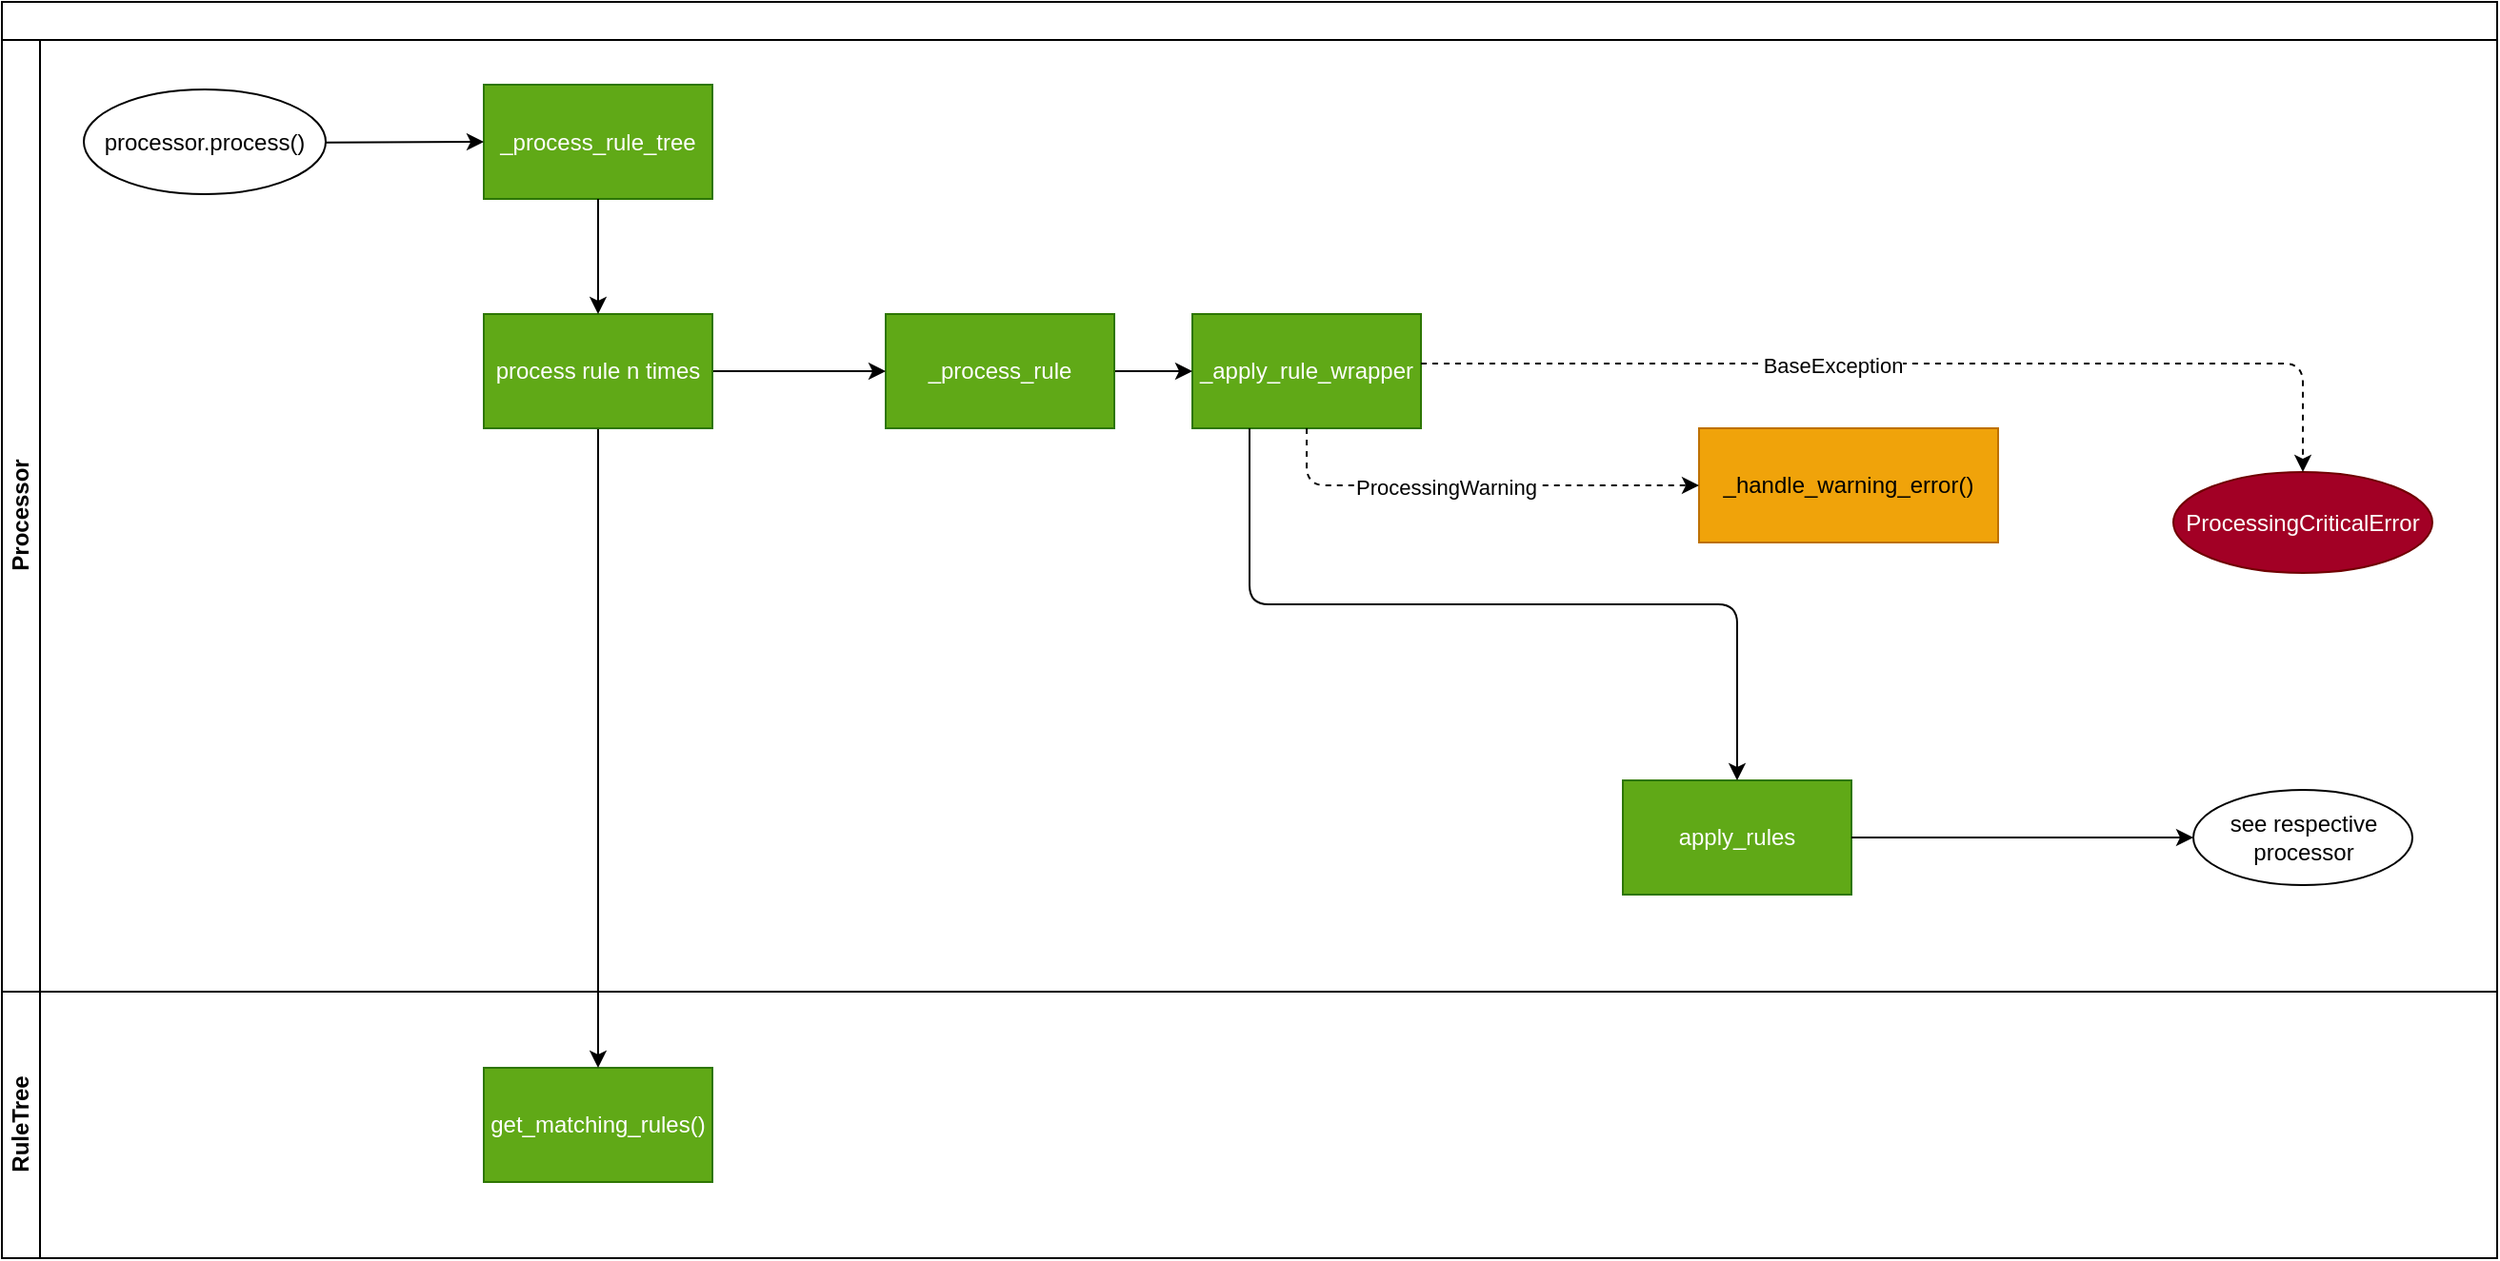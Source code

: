 <mxfile version="18.0.4" type="device" pages="10"><diagram id="nKSH4Um_qC49pamHv1yc" name="process"><mxGraphModel dx="1658" dy="1032" grid="1" gridSize="10" guides="1" tooltips="1" connect="1" arrows="1" fold="1" page="1" pageScale="1" pageWidth="850" pageHeight="1100" math="0" shadow="0"><root><mxCell id="0"/><mxCell id="1" parent="0"/><mxCell id="2" value="" style="swimlane;childLayout=stackLayout;resizeParent=1;resizeParentMax=0;horizontal=1;startSize=20;horizontalStack=0;html=1;" parent="1" vertex="1"><mxGeometry x="40" y="80" width="1310" height="660" as="geometry"/></mxCell><mxCell id="3" value="Processor&lt;br&gt;" style="swimlane;startSize=20;horizontal=0;html=1;" parent="2" vertex="1"><mxGeometry y="20" width="1310" height="500" as="geometry"/></mxCell><mxCell id="6" value="_process_rule_tree" style="rounded=0;whiteSpace=wrap;html=1;fillColor=#60a917;fontColor=#ffffff;strokeColor=#2D7600;" parent="3" vertex="1"><mxGeometry x="253" y="23.5" width="120" height="60" as="geometry"/></mxCell><mxCell id="7" value="_apply_rule_wrapper" style="whiteSpace=wrap;html=1;rounded=0;fillColor=#60a917;fontColor=#ffffff;strokeColor=#2D7600;" parent="3" vertex="1"><mxGeometry x="625" y="144" width="120" height="60" as="geometry"/></mxCell><mxCell id="13" value="" style="edgeStyle=none;html=1;" parent="3" source="11" target="7" edge="1"><mxGeometry relative="1" as="geometry"/></mxCell><mxCell id="11" value="_process_rule" style="whiteSpace=wrap;html=1;rounded=0;fillColor=#60a917;fontColor=#ffffff;strokeColor=#2D7600;" parent="3" vertex="1"><mxGeometry x="464" y="144" width="120" height="60" as="geometry"/></mxCell><mxCell id="9" value="apply_rules" style="whiteSpace=wrap;html=1;rounded=0;fillColor=#60a917;fontColor=#ffffff;strokeColor=#2D7600;" parent="3" vertex="1"><mxGeometry x="851" y="389" width="120" height="60" as="geometry"/></mxCell><mxCell id="10" value="" style="edgeStyle=orthogonalEdgeStyle;html=1;exitX=0.25;exitY=1;exitDx=0;exitDy=0;" parent="3" source="7" target="9" edge="1"><mxGeometry relative="1" as="geometry"/></mxCell><mxCell id="16" value="see respective processor" style="ellipse;whiteSpace=wrap;html=1;rounded=0;" parent="3" vertex="1"><mxGeometry x="1150.5" y="394" width="115" height="50" as="geometry"/></mxCell><mxCell id="17" value="" style="edgeStyle=none;html=1;" parent="3" source="9" target="16" edge="1"><mxGeometry relative="1" as="geometry"/></mxCell><mxCell id="WBYAZaXj8DxL3BdxsGA8-22" value="_handle_warning_error()" style="rounded=0;whiteSpace=wrap;html=1;fillColor=#f0a30a;fontColor=#000000;strokeColor=#BD7000;" parent="3" vertex="1"><mxGeometry x="891" y="204" width="157" height="60" as="geometry"/></mxCell><mxCell id="WBYAZaXj8DxL3BdxsGA8-21" value="" style="edgeStyle=orthogonalEdgeStyle;html=1;entryX=0;entryY=0.5;entryDx=0;entryDy=0;dashed=1;exitX=0.5;exitY=1;exitDx=0;exitDy=0;" parent="3" source="7" target="WBYAZaXj8DxL3BdxsGA8-22" edge="1"><mxGeometry relative="1" as="geometry"><mxPoint x="691.0" y="282" as="sourcePoint"/><mxPoint x="861" y="332" as="targetPoint"/><Array as="points"><mxPoint x="685" y="234"/></Array></mxGeometry></mxCell><mxCell id="WBYAZaXj8DxL3BdxsGA8-23" value="ProcessingWarning" style="edgeLabel;html=1;align=center;verticalAlign=middle;resizable=0;points=[];" parent="WBYAZaXj8DxL3BdxsGA8-21" vertex="1" connectable="0"><mxGeometry x="-0.128" y="-1" relative="1" as="geometry"><mxPoint as="offset"/></mxGeometry></mxCell><mxCell id="5" value="RuleTree" style="swimlane;startSize=20;horizontal=0;html=1;" parent="2" vertex="1"><mxGeometry y="520" width="1310" height="140" as="geometry"/></mxCell><mxCell id="WBYAZaXj8DxL3BdxsGA8-17" value="ProcessingCriticalError" style="ellipse;whiteSpace=wrap;html=1;fillColor=#a20025;fontColor=#ffffff;strokeColor=#6F0000;" parent="5" vertex="1"><mxGeometry x="1140" y="-273" width="136" height="53" as="geometry"/></mxCell><mxCell id="WBYAZaXj8DxL3BdxsGA8-26" value="get_matching_rules()" style="rounded=0;whiteSpace=wrap;html=1;fillColor=#60a917;fontColor=#ffffff;strokeColor=#2D7600;" parent="5" vertex="1"><mxGeometry x="253" y="39.996" width="120" height="60" as="geometry"/></mxCell><mxCell id="WBYAZaXj8DxL3BdxsGA8-19" value="" style="edgeStyle=orthogonalEdgeStyle;html=1;dashed=1;entryX=0.5;entryY=0;entryDx=0;entryDy=0;" parent="2" source="7" target="WBYAZaXj8DxL3BdxsGA8-17" edge="1"><mxGeometry relative="1" as="geometry"><mxPoint x="1211" y="220" as="targetPoint"/><Array as="points"><mxPoint x="1208" y="190"/></Array></mxGeometry></mxCell><mxCell id="WBYAZaXj8DxL3BdxsGA8-20" value="BaseException" style="edgeLabel;html=1;align=center;verticalAlign=middle;resizable=0;points=[];" parent="WBYAZaXj8DxL3BdxsGA8-19" vertex="1" connectable="0"><mxGeometry x="-0.169" y="-1" relative="1" as="geometry"><mxPoint as="offset"/></mxGeometry></mxCell><mxCell id="15" value="" style="edgeStyle=none;html=1;" parent="1" source="14" target="6" edge="1"><mxGeometry relative="1" as="geometry"/></mxCell><mxCell id="14" value="processor.process()" style="ellipse;whiteSpace=wrap;html=1;" parent="1" vertex="1"><mxGeometry x="83" y="126" width="127" height="55" as="geometry"/></mxCell><mxCell id="WBYAZaXj8DxL3BdxsGA8-25" style="edgeStyle=orthogonalEdgeStyle;html=1;" parent="1" source="WBYAZaXj8DxL3BdxsGA8-24" target="WBYAZaXj8DxL3BdxsGA8-26" edge="1"><mxGeometry relative="1" as="geometry"><mxPoint x="353" y="781.636" as="targetPoint"/></mxGeometry></mxCell><mxCell id="WBYAZaXj8DxL3BdxsGA8-28" style="edgeStyle=orthogonalEdgeStyle;html=1;entryX=0;entryY=0.5;entryDx=0;entryDy=0;" parent="1" source="WBYAZaXj8DxL3BdxsGA8-24" target="11" edge="1"><mxGeometry relative="1" as="geometry"/></mxCell><mxCell id="WBYAZaXj8DxL3BdxsGA8-24" value="process rule n times" style="rounded=0;whiteSpace=wrap;html=1;fillColor=#60a917;fontColor=#ffffff;strokeColor=#2D7600;" parent="1" vertex="1"><mxGeometry x="293" y="244" width="120" height="60" as="geometry"/></mxCell><mxCell id="12" value="" style="edgeStyle=none;html=1;" parent="1" source="6" target="WBYAZaXj8DxL3BdxsGA8-24" edge="1"><mxGeometry relative="1" as="geometry"><mxPoint x="353" y="260" as="targetPoint"/></mxGeometry></mxCell></root></mxGraphModel></diagram><diagram id="ffa2f2aCQhQaJi0fVg0l" name="amides"><mxGraphModel dx="1990" dy="1238" grid="1" gridSize="10" guides="1" tooltips="1" connect="1" arrows="1" fold="1" page="1" pageScale="1" pageWidth="850" pageHeight="1100" math="0" shadow="0"><root><mxCell id="0"/><mxCell id="1" parent="0"/><mxCell id="9Z4U4aDiHYYhcZ5fdz-h-6" value="" style="edgeStyle=none;html=1;" parent="1" source="9Z4U4aDiHYYhcZ5fdz-h-4" target="9Z4U4aDiHYYhcZ5fdz-h-5" edge="1"><mxGeometry relative="1" as="geometry"/></mxCell><mxCell id="9Z4U4aDiHYYhcZ5fdz-h-4" value="get_dotted_field_value" style="rounded=0;whiteSpace=wrap;html=1;" parent="1" vertex="1"><mxGeometry x="184" y="100" width="120" height="60" as="geometry"/></mxCell><mxCell id="9Z4U4aDiHYYhcZ5fdz-h-8" value="" style="edgeStyle=none;html=1;" parent="1" source="9Z4U4aDiHYYhcZ5fdz-h-5" target="9Z4U4aDiHYYhcZ5fdz-h-7" edge="1"><mxGeometry relative="1" as="geometry"/></mxCell><mxCell id="9Z4U4aDiHYYhcZ5fdz-h-5" value="normalize (_preprocess, _tokenize, _filter_tokens)" style="whiteSpace=wrap;html=1;rounded=0;" parent="1" vertex="1"><mxGeometry x="184" y="240" width="120" height="60" as="geometry"/></mxCell><mxCell id="9Z4U4aDiHYYhcZ5fdz-h-10" value="" style="edgeStyle=none;html=1;exitX=0.5;exitY=1;exitDx=0;exitDy=0;" parent="1" source="9Z4U4aDiHYYhcZ5fdz-h-7" target="9Z4U4aDiHYYhcZ5fdz-h-9" edge="1"><mxGeometry relative="1" as="geometry"/></mxCell><mxCell id="9Z4U4aDiHYYhcZ5fdz-h-7" value="evaluate_cached_cmdline()&lt;br&gt;" style="whiteSpace=wrap;html=1;rounded=0;" parent="1" vertex="1"><mxGeometry x="164" y="380" width="160" height="70" as="geometry"/></mxCell><mxCell id="FTXwl6mk0fKRvuRjYh7i-1" value="" style="edgeStyle=none;html=1;" parent="1" source="9Z4U4aDiHYYhcZ5fdz-h-9" target="9Z4U4aDiHYYhcZ5fdz-h-11" edge="1"><mxGeometry relative="1" as="geometry"/></mxCell><mxCell id="9Z4U4aDiHYYhcZ5fdz-h-9" value="_perform_misuse_detection" style="whiteSpace=wrap;html=1;rounded=0;" parent="1" vertex="1"><mxGeometry x="164" y="510" width="160" height="60" as="geometry"/></mxCell><mxCell id="9Z4U4aDiHYYhcZ5fdz-h-16" value="" style="edgeStyle=none;html=1;" parent="1" source="9Z4U4aDiHYYhcZ5fdz-h-11" target="9Z4U4aDiHYYhcZ5fdz-h-15" edge="1"><mxGeometry relative="1" as="geometry"/></mxCell><mxCell id="9Z4U4aDiHYYhcZ5fdz-h-11" value="_write_target_field" style="whiteSpace=wrap;html=1;rounded=0;" parent="1" vertex="1"><mxGeometry x="184" y="644" width="120" height="60" as="geometry"/></mxCell><mxCell id="9Z4U4aDiHYYhcZ5fdz-h-18" value="" style="edgeStyle=none;html=1;" parent="1" source="9Z4U4aDiHYYhcZ5fdz-h-15" target="9Z4U4aDiHYYhcZ5fdz-h-17" edge="1"><mxGeometry relative="1" as="geometry"/></mxCell><mxCell id="pnTeNPJCvc6hzmIvmJag-2" value="no" style="edgeLabel;html=1;align=center;verticalAlign=middle;resizable=0;points=[];" parent="9Z4U4aDiHYYhcZ5fdz-h-18" vertex="1" connectable="0"><mxGeometry x="0.329" y="-1" relative="1" as="geometry"><mxPoint y="-24" as="offset"/></mxGeometry></mxCell><mxCell id="9Z4U4aDiHYYhcZ5fdz-h-20" value="" style="edgeStyle=none;html=1;" parent="1" source="9Z4U4aDiHYYhcZ5fdz-h-15" target="9Z4U4aDiHYYhcZ5fdz-h-19" edge="1"><mxGeometry relative="1" as="geometry"/></mxCell><mxCell id="pnTeNPJCvc6hzmIvmJag-1" value="yes" style="edgeLabel;html=1;align=center;verticalAlign=middle;resizable=0;points=[];" parent="9Z4U4aDiHYYhcZ5fdz-h-20" vertex="1" connectable="0"><mxGeometry x="0.42" relative="1" as="geometry"><mxPoint x="-23" as="offset"/></mxGeometry></mxCell><mxCell id="9Z4U4aDiHYYhcZ5fdz-h-15" value="successful?" style="rhombus;whiteSpace=wrap;html=1;rounded=0;" parent="1" vertex="1"><mxGeometry x="404" y="633" width="80" height="80" as="geometry"/></mxCell><mxCell id="9Z4U4aDiHYYhcZ5fdz-h-17" value="FieldExistingWarning" style="whiteSpace=wrap;html=1;rounded=0;" parent="1" vertex="1"><mxGeometry x="384" y="803" width="120" height="60" as="geometry"/></mxCell><mxCell id="9Z4U4aDiHYYhcZ5fdz-h-19" value="add_field_to" style="whiteSpace=wrap;html=1;rounded=0;" parent="1" vertex="1"><mxGeometry x="590" y="643" width="120" height="60" as="geometry"/></mxCell></root></mxGraphModel></diagram><diagram id="mH7fIMBSA2bRK3SR-9NN" name="Calculator"><mxGraphModel dx="1658" dy="1032" grid="1" gridSize="10" guides="1" tooltips="1" connect="1" arrows="1" fold="1" page="1" pageScale="1" pageWidth="1100" pageHeight="850" math="0" shadow="0"><root><mxCell id="0"/><mxCell id="1" parent="0"/><mxCell id="lLg_PywBdY2OFI0ZpJpx-1" value="" style="swimlane;childLayout=stackLayout;resizeParent=1;resizeParentMax=0;horizontal=1;startSize=20;horizontalStack=0;" vertex="1" parent="1"><mxGeometry x="20" y="70" width="1410" height="540" as="geometry"><mxRectangle x="540" y="100" width="60" height="20" as="alternateBounds"/></mxGeometry></mxCell><mxCell id="lLg_PywBdY2OFI0ZpJpx-2" value="Processor" style="swimlane;horizontal=0;" vertex="1" parent="lLg_PywBdY2OFI0ZpJpx-1"><mxGeometry y="20" width="1410" height="190" as="geometry"/></mxCell><mxCell id="DZY90-8CjFhpCtACTf1G-6" style="edgeStyle=orthogonalEdgeStyle;rounded=0;orthogonalLoop=1;jettySize=auto;html=1;entryX=0;entryY=0.5;entryDx=0;entryDy=0;fontFamily=Helvetica;fontSize=12;fontColor=#FFFFFF;" edge="1" parent="lLg_PywBdY2OFI0ZpJpx-2" source="lLg_PywBdY2OFI0ZpJpx-4" target="DZY90-8CjFhpCtACTf1G-3"><mxGeometry relative="1" as="geometry"/></mxCell><mxCell id="lLg_PywBdY2OFI0ZpJpx-4" value="_write_target_field()" style="whiteSpace=wrap;html=1;rounded=1;fillColor=#60a917;fontColor=#ffffff;strokeColor=#2D7600;arcSize=0;" vertex="1" parent="lLg_PywBdY2OFI0ZpJpx-2"><mxGeometry x="900" y="86.5" width="120" height="60" as="geometry"/></mxCell><mxCell id="DZY90-8CjFhpCtACTf1G-3" value="successful" style="rhombus;whiteSpace=wrap;html=1;fillColor=#60a917;fontColor=#ffffff;strokeColor=#2D7600;" vertex="1" parent="lLg_PywBdY2OFI0ZpJpx-2"><mxGeometry x="1067.64" y="80" width="82.73" height="73" as="geometry"/></mxCell><mxCell id="DZY90-8CjFhpCtACTf1G-2" value="FieldExistsWarning" style="ellipse;whiteSpace=wrap;html=1;fillColor=#f0a30a;fontColor=#000000;strokeColor=#BD7000;" vertex="1" parent="lLg_PywBdY2OFI0ZpJpx-2"><mxGeometry x="1197.64" y="90" width="136" height="53" as="geometry"/></mxCell><mxCell id="DZY90-8CjFhpCtACTf1G-1" value="&lt;span style=&quot;color: rgb(240, 240, 240); font-family: Helvetica; font-size: 11px; font-style: normal; font-variant-ligatures: normal; font-variant-caps: normal; font-weight: 400; letter-spacing: normal; orphans: 2; text-align: center; text-indent: 0px; text-transform: none; widows: 2; word-spacing: 0px; -webkit-text-stroke-width: 0px; background-color: rgb(42, 42, 42); text-decoration-thickness: initial; text-decoration-style: initial; text-decoration-color: initial; float: none; display: inline !important;&quot;&gt;no&lt;/span&gt;" style="edgeStyle=orthogonalEdgeStyle;rounded=0;orthogonalLoop=1;jettySize=auto;html=1;dashed=1;exitX=1;exitY=0.5;exitDx=0;exitDy=0;entryX=0;entryY=0.5;entryDx=0;entryDy=0;" edge="1" parent="lLg_PywBdY2OFI0ZpJpx-2" source="DZY90-8CjFhpCtACTf1G-3" target="DZY90-8CjFhpCtACTf1G-2"><mxGeometry relative="1" as="geometry"><Array as="points"><mxPoint x="1150" y="120"/><mxPoint x="1198" y="120"/></Array></mxGeometry></mxCell><mxCell id="lLg_PywBdY2OFI0ZpJpx-29" value="_handle_warning_error()" style="rounded=0;whiteSpace=wrap;html=1;fillColor=#f0a30a;fontColor=#000000;strokeColor=#BD7000;" vertex="1" parent="lLg_PywBdY2OFI0ZpJpx-2"><mxGeometry x="691.86" y="26.5" width="161" height="60" as="geometry"/></mxCell><mxCell id="lLg_PywBdY2OFI0ZpJpx-37" value="could be replaced with raise processing warnings?" style="shape=note;strokeWidth=2;fontSize=14;size=20;whiteSpace=wrap;html=1;fillColor=#76608a;strokeColor=#432D57;fontColor=#ffffff;" vertex="1" parent="lLg_PywBdY2OFI0ZpJpx-2"><mxGeometry x="470.0" y="90" width="110.0" height="80" as="geometry"/></mxCell><mxCell id="lLg_PywBdY2OFI0ZpJpx-36" style="html=1;dashed=1;startArrow=none;startFill=0;endArrow=classic;endFill=1;opacity=20;" edge="1" parent="lLg_PywBdY2OFI0ZpJpx-2" source="lLg_PywBdY2OFI0ZpJpx-37" target="lLg_PywBdY2OFI0ZpJpx-29"><mxGeometry relative="1" as="geometry"/></mxCell><mxCell id="DZY90-8CjFhpCtACTf1G-5" value="yes" style="edgeStyle=orthogonalEdgeStyle;rounded=0;orthogonalLoop=1;jettySize=auto;html=1;exitX=0.5;exitY=1;exitDx=0;exitDy=0;entryX=0;entryY=0.5;entryDx=0;entryDy=0;" edge="1" parent="lLg_PywBdY2OFI0ZpJpx-1" source="DZY90-8CjFhpCtACTf1G-3" target="DZY90-8CjFhpCtACTf1G-4"><mxGeometry x="-0.48" y="-1" relative="1" as="geometry"><Array as="points"><mxPoint x="1109" y="415"/></Array><mxPoint as="offset"/></mxGeometry></mxCell><mxCell id="lLg_PywBdY2OFI0ZpJpx-32" style="edgeStyle=orthogonalEdgeStyle;html=1;entryX=0;entryY=0.5;entryDx=0;entryDy=0;dashed=1;startArrow=none;startFill=0;endArrow=classic;endFill=1;" edge="1" parent="lLg_PywBdY2OFI0ZpJpx-1" source="lLg_PywBdY2OFI0ZpJpx-35" target="lLg_PywBdY2OFI0ZpJpx-29"><mxGeometry relative="1" as="geometry"><Array as="points"><mxPoint x="98" y="80"/><mxPoint x="692" y="80"/></Array></mxGeometry></mxCell><mxCell id="lLg_PywBdY2OFI0ZpJpx-33" value="TimeoutError" style="edgeLabel;html=1;align=center;verticalAlign=middle;resizable=0;points=[];" vertex="1" connectable="0" parent="lLg_PywBdY2OFI0ZpJpx-32"><mxGeometry x="0.197" y="-1" relative="1" as="geometry"><mxPoint as="offset"/></mxGeometry></mxCell><mxCell id="KE5B9LqcBtP9A3Cuvyat-1" style="edgeStyle=orthogonalEdgeStyle;rounded=0;orthogonalLoop=1;jettySize=auto;html=1;entryX=0;entryY=0.5;entryDx=0;entryDy=0;fontFamily=Helvetica;fontSize=12;fontColor=#FFFFFF;jumpStyle=arc;" edge="1" parent="lLg_PywBdY2OFI0ZpJpx-1" source="lLg_PywBdY2OFI0ZpJpx-29" target="DZY90-8CjFhpCtACTf1G-4"><mxGeometry relative="1" as="geometry"><Array as="points"><mxPoint x="1040" y="80"/><mxPoint x="1040" y="415"/></Array></mxGeometry></mxCell><mxCell id="lLg_PywBdY2OFI0ZpJpx-30" style="edgeStyle=orthogonalEdgeStyle;html=1;startArrow=none;startFill=0;endArrow=classic;endFill=1;dashed=1;entryX=0.5;entryY=1;entryDx=0;entryDy=0;" edge="1" parent="lLg_PywBdY2OFI0ZpJpx-1" source="lLg_PywBdY2OFI0ZpJpx-20" target="lLg_PywBdY2OFI0ZpJpx-29"><mxGeometry relative="1" as="geometry"><mxPoint x="772" y="110" as="targetPoint"/><Array as="points"><mxPoint x="772" y="151"/><mxPoint x="772" y="151"/><mxPoint x="772" y="130"/><mxPoint x="772" y="130"/></Array></mxGeometry></mxCell><mxCell id="lLg_PywBdY2OFI0ZpJpx-31" value="PaseException /&lt;br&gt;ArithmeticError" style="edgeLabel;html=1;align=center;verticalAlign=middle;resizable=0;points=[];" vertex="1" connectable="0" parent="lLg_PywBdY2OFI0ZpJpx-30"><mxGeometry x="0.064" relative="1" as="geometry"><mxPoint y="8" as="offset"/></mxGeometry></mxCell><mxCell id="lLg_PywBdY2OFI0ZpJpx-38" style="edgeStyle=orthogonalEdgeStyle;rounded=0;orthogonalLoop=1;jettySize=auto;html=1;" edge="1" parent="lLg_PywBdY2OFI0ZpJpx-1" source="lLg_PywBdY2OFI0ZpJpx-26" target="lLg_PywBdY2OFI0ZpJpx-4"><mxGeometry relative="1" as="geometry"><mxPoint x="420.0" y="246.5" as="targetPoint"/></mxGeometry></mxCell><mxCell id="lLg_PywBdY2OFI0ZpJpx-8" value="Calculator" style="swimlane;startSize=20;horizontal=0;" vertex="1" parent="lLg_PywBdY2OFI0ZpJpx-1"><mxGeometry y="210" width="1410" height="330" as="geometry"/></mxCell><mxCell id="lLg_PywBdY2OFI0ZpJpx-18" style="html=1;entryX=0.5;entryY=0;entryDx=0;entryDy=0;entryPerimeter=0;dashed=1;endArrow=none;endFill=0;startArrow=classic;startFill=1;opacity=20;exitX=0.5;exitY=1;exitDx=0;exitDy=0;" edge="1" parent="lLg_PywBdY2OFI0ZpJpx-8" target="lLg_PywBdY2OFI0ZpJpx-28" source="lLg_PywBdY2OFI0ZpJpx-19"><mxGeometry relative="1" as="geometry"><mxPoint x="98.36" y="440" as="sourcePoint"/></mxGeometry></mxCell><mxCell id="lLg_PywBdY2OFI0ZpJpx-19" value="_template()" style="whiteSpace=wrap;html=1;rounded=0;fillColor=#60a917;fontColor=#ffffff;strokeColor=#2D7600;" vertex="1" parent="lLg_PywBdY2OFI0ZpJpx-8"><mxGeometry x="541.36" y="53" width="120" height="60" as="geometry"/></mxCell><mxCell id="lLg_PywBdY2OFI0ZpJpx-22" style="edgeStyle=orthogonalEdgeStyle;html=1;entryX=0;entryY=0.5;entryDx=0;entryDy=0;exitX=1;exitY=0.5;exitDx=0;exitDy=0;" edge="1" parent="lLg_PywBdY2OFI0ZpJpx-8" source="lLg_PywBdY2OFI0ZpJpx-24" target="lLg_PywBdY2OFI0ZpJpx-19"><mxGeometry relative="1" as="geometry"><mxPoint x="532.5" y="108" as="targetPoint"/><Array as="points"><mxPoint x="532.5" y="83"/><mxPoint x="532.5" y="83"/></Array></mxGeometry></mxCell><mxCell id="lLg_PywBdY2OFI0ZpJpx-23" value="no" style="edgeLabel;html=1;align=center;verticalAlign=middle;resizable=0;points=[];" vertex="1" connectable="0" parent="lLg_PywBdY2OFI0ZpJpx-22"><mxGeometry x="-0.179" relative="1" as="geometry"><mxPoint as="offset"/></mxGeometry></mxCell><mxCell id="lLg_PywBdY2OFI0ZpJpx-40" style="edgeStyle=orthogonalEdgeStyle;rounded=0;orthogonalLoop=1;jettySize=auto;html=1;entryX=0;entryY=0.5;entryDx=0;entryDy=0;" edge="1" parent="lLg_PywBdY2OFI0ZpJpx-8" source="lLg_PywBdY2OFI0ZpJpx-24" target="DZY90-8CjFhpCtACTf1G-4"><mxGeometry relative="1" as="geometry"><mxPoint x="426.5" y="188" as="targetPoint"/><Array as="points"><mxPoint x="426" y="205"/></Array></mxGeometry></mxCell><mxCell id="lLg_PywBdY2OFI0ZpJpx-24" value="_has_missing&lt;br&gt;_values()" style="rhombus;whiteSpace=wrap;html=1;fillColor=#60a917;fontColor=#ffffff;strokeColor=#2D7600;" vertex="1" parent="lLg_PywBdY2OFI0ZpJpx-8"><mxGeometry x="375.5" y="38" width="102" height="90" as="geometry"/></mxCell><mxCell id="lLg_PywBdY2OFI0ZpJpx-25" value="" style="edgeStyle=none;html=1;exitX=1;exitY=0.5;exitDx=0;exitDy=0;" edge="1" parent="lLg_PywBdY2OFI0ZpJpx-8" source="ufdmGYW-8TDn0tXPKRY3-3" target="lLg_PywBdY2OFI0ZpJpx-24"><mxGeometry relative="1" as="geometry"><mxPoint x="81" y="170" as="targetPoint"/><mxPoint x="349" y="83" as="sourcePoint"/></mxGeometry></mxCell><mxCell id="lLg_PywBdY2OFI0ZpJpx-28" value="replaces field names with field values" style="shape=note;strokeWidth=2;fontSize=14;size=14;whiteSpace=wrap;html=1;fillColor=#fff2cc;strokeColor=#d6b656;fontColor=#666600;opacity=50;" vertex="1" parent="lLg_PywBdY2OFI0ZpJpx-8"><mxGeometry x="516.36" y="230" width="110.0" height="80" as="geometry"/></mxCell><mxCell id="lLg_PywBdY2OFI0ZpJpx-34" value="" style="edgeStyle=orthogonalEdgeStyle;html=1;startArrow=none;startFill=0;endArrow=classic;endFill=1;entryX=0;entryY=0.5;entryDx=0;entryDy=0;" edge="1" parent="lLg_PywBdY2OFI0ZpJpx-8" source="lLg_PywBdY2OFI0ZpJpx-35" target="ufdmGYW-8TDn0tXPKRY3-3"><mxGeometry relative="1" as="geometry"><mxPoint x="179" y="83" as="targetPoint"/></mxGeometry></mxCell><mxCell id="lLg_PywBdY2OFI0ZpJpx-35" value="apply_rules()" style="ellipse;whiteSpace=wrap;html=1;" vertex="1" parent="lLg_PywBdY2OFI0ZpJpx-8"><mxGeometry x="39" y="58" width="115" height="50" as="geometry"/></mxCell><mxCell id="ufdmGYW-8TDn0tXPKRY3-3" value="get_source_fields_dict()" style="shape=delay;whiteSpace=wrap;html=1;labelBackgroundColor=none;fontFamily=Helvetica;fontSize=12;fontColor=#ffffff;fillColor=#60a917;strokeColor=#2D7600;" vertex="1" parent="lLg_PywBdY2OFI0ZpJpx-8"><mxGeometry x="189" y="63" width="150" height="40" as="geometry"/></mxCell><mxCell id="DZY90-8CjFhpCtACTf1G-4" value="return None" style="ellipse;whiteSpace=wrap;html=1;" vertex="1" parent="lLg_PywBdY2OFI0ZpJpx-8"><mxGeometry x="1208.14" y="180" width="115" height="50" as="geometry"/></mxCell><mxCell id="lLg_PywBdY2OFI0ZpJpx-20" value="_calculate()&amp;nbsp;" style="whiteSpace=wrap;html=1;rounded=0;fillColor=#60a917;fontColor=#ffffff;strokeColor=#2D7600;" vertex="1" parent="lLg_PywBdY2OFI0ZpJpx-8"><mxGeometry x="712.36" y="53.5" width="120" height="60" as="geometry"/></mxCell><mxCell id="lLg_PywBdY2OFI0ZpJpx-21" value="" style="edgeStyle=orthogonalEdgeStyle;html=1;entryX=0;entryY=0.5;entryDx=0;entryDy=0;" edge="1" parent="lLg_PywBdY2OFI0ZpJpx-8" source="lLg_PywBdY2OFI0ZpJpx-19" target="lLg_PywBdY2OFI0ZpJpx-20"><mxGeometry relative="1" as="geometry"><mxPoint x="57.36" y="303.5" as="targetPoint"/></mxGeometry></mxCell><mxCell id="lLg_PywBdY2OFI0ZpJpx-27" value="" style="edgeStyle=none;html=1;" edge="1" parent="lLg_PywBdY2OFI0ZpJpx-8" source="lLg_PywBdY2OFI0ZpJpx-20" target="lLg_PywBdY2OFI0ZpJpx-26"><mxGeometry relative="1" as="geometry"><mxPoint x="182.36" y="560.5" as="targetPoint"/></mxGeometry></mxCell><mxCell id="lLg_PywBdY2OFI0ZpJpx-26" value="bfn.evaluate_stack()" style="rounded=0;whiteSpace=wrap;html=1;fillColor=#60a917;fontColor=#ffffff;strokeColor=#2D7600;" vertex="1" parent="lLg_PywBdY2OFI0ZpJpx-8"><mxGeometry x="900" y="50" width="120" height="60" as="geometry"/></mxCell></root></mxGraphModel></diagram><diagram id="nOLgSQBk03cdVf7boZVI" name="Concatenator"><mxGraphModel dx="1658" dy="1032" grid="1" gridSize="10" guides="1" tooltips="1" connect="1" arrows="1" fold="1" page="1" pageScale="1" pageWidth="1100" pageHeight="850" math="0" shadow="0"><root><mxCell id="0"/><mxCell id="1" parent="0"/><mxCell id="ul3LDSKL-KrhYB6oWHVD-3" value="" style="swimlane;childLayout=stackLayout;resizeParent=1;resizeParentMax=0;horizontal=1;startSize=20;horizontalStack=0;" vertex="1" parent="1"><mxGeometry x="30" y="80" width="1035" height="360" as="geometry"><mxRectangle x="540" y="100" width="60" height="20" as="alternateBounds"/></mxGeometry></mxCell><mxCell id="ul3LDSKL-KrhYB6oWHVD-7" value="Processor" style="swimlane;horizontal=0;" vertex="1" parent="ul3LDSKL-KrhYB6oWHVD-3"><mxGeometry y="20" width="1035" height="120" as="geometry"/></mxCell><mxCell id="ul3LDSKL-KrhYB6oWHVD-20" value="&lt;span style=&quot;color: rgb(240, 240, 240); font-family: Helvetica; font-size: 11px; font-style: normal; font-variant-ligatures: normal; font-variant-caps: normal; font-weight: 400; letter-spacing: normal; orphans: 2; text-align: center; text-indent: 0px; text-transform: none; widows: 2; word-spacing: 0px; -webkit-text-stroke-width: 0px; background-color: rgb(42, 42, 42); text-decoration-thickness: initial; text-decoration-style: initial; text-decoration-color: initial; float: none; display: inline !important;&quot;&gt;no&lt;/span&gt;" style="edgeStyle=orthogonalEdgeStyle;rounded=0;orthogonalLoop=1;jettySize=auto;html=1;dashed=1;exitX=1;exitY=0.5;exitDx=0;exitDy=0;entryX=0;entryY=0.5;entryDx=0;entryDy=0;" edge="1" parent="ul3LDSKL-KrhYB6oWHVD-7" source="rDdDK_-oKMhh3vSsDzbq-1" target="ul3LDSKL-KrhYB6oWHVD-18"><mxGeometry relative="1" as="geometry"><Array as="points"><mxPoint x="845" y="60"/><mxPoint x="845" y="60"/></Array></mxGeometry></mxCell><mxCell id="rDdDK_-oKMhh3vSsDzbq-3" value="" style="edgeStyle=orthogonalEdgeStyle;rounded=0;orthogonalLoop=1;jettySize=auto;html=1;" edge="1" parent="ul3LDSKL-KrhYB6oWHVD-7" source="ul3LDSKL-KrhYB6oWHVD-17" target="rDdDK_-oKMhh3vSsDzbq-1"><mxGeometry relative="1" as="geometry"/></mxCell><mxCell id="ul3LDSKL-KrhYB6oWHVD-17" value="_write_target_field()" style="whiteSpace=wrap;html=1;rounded=1;fillColor=#60a917;fontColor=#ffffff;strokeColor=#2D7600;arcSize=0;" vertex="1" parent="ul3LDSKL-KrhYB6oWHVD-7"><mxGeometry x="560" y="30" width="120" height="60" as="geometry"/></mxCell><mxCell id="ul3LDSKL-KrhYB6oWHVD-18" value="FieldExistsWarning" style="ellipse;whiteSpace=wrap;html=1;fillColor=#f0a30a;fontColor=#000000;strokeColor=#BD7000;" vertex="1" parent="ul3LDSKL-KrhYB6oWHVD-7"><mxGeometry x="875" y="33.5" width="136" height="53" as="geometry"/></mxCell><mxCell id="rDdDK_-oKMhh3vSsDzbq-1" value="successful" style="rhombus;whiteSpace=wrap;html=1;fillColor=#60a917;fontColor=#ffffff;strokeColor=#2D7600;" vertex="1" parent="ul3LDSKL-KrhYB6oWHVD-7"><mxGeometry x="724.63" y="23.5" width="82.73" height="73" as="geometry"/></mxCell><mxCell id="EA4YzfIZv-GHnmRVRZCj-1" value="_handle_warning_error()" style="rounded=0;whiteSpace=wrap;html=1;fillColor=#f0a30a;fontColor=#000000;strokeColor=#BD7000;" vertex="1" parent="ul3LDSKL-KrhYB6oWHVD-7"><mxGeometry x="339.5" y="23.5" width="161" height="60" as="geometry"/></mxCell><mxCell id="ul3LDSKL-KrhYB6oWHVD-4" value="FieldManager" style="swimlane;startSize=20;horizontal=0;" vertex="1" parent="ul3LDSKL-KrhYB6oWHVD-3"><mxGeometry y="140" width="1035" height="110" as="geometry"/></mxCell><mxCell id="ul3LDSKL-KrhYB6oWHVD-12" value="_handle_missing_fields" style="whiteSpace=wrap;html=1;rounded=0;fillColor=#60a917;fontColor=#ffffff;strokeColor=#2D7600;" vertex="1" parent="ul3LDSKL-KrhYB6oWHVD-4"><mxGeometry x="355" y="20" width="130" height="60" as="geometry"/></mxCell><mxCell id="ul3LDSKL-KrhYB6oWHVD-5" value="Concatenator" style="swimlane;startSize=20;horizontal=0;" vertex="1" parent="ul3LDSKL-KrhYB6oWHVD-3"><mxGeometry y="250" width="1035" height="110" as="geometry"/></mxCell><mxCell id="ul3LDSKL-KrhYB6oWHVD-11" style="edgeStyle=orthogonalEdgeStyle;rounded=0;orthogonalLoop=1;jettySize=auto;html=1;entryX=0;entryY=0.5;entryDx=0;entryDy=0;" edge="1" parent="ul3LDSKL-KrhYB6oWHVD-5" source="ul3LDSKL-KrhYB6oWHVD-9" target="rDdDK_-oKMhh3vSsDzbq-7"><mxGeometry relative="1" as="geometry"><mxPoint x="210" y="55" as="targetPoint"/></mxGeometry></mxCell><mxCell id="ul3LDSKL-KrhYB6oWHVD-9" value="apply_rules()" style="ellipse;whiteSpace=wrap;html=1;" vertex="1" parent="ul3LDSKL-KrhYB6oWHVD-5"><mxGeometry x="40" y="30" width="115" height="50" as="geometry"/></mxCell><mxCell id="ul3LDSKL-KrhYB6oWHVD-16" value="&lt;span style=&quot;color: rgb(255, 255, 255); font-family: Helvetica; font-size: 12px; font-style: normal; font-variant-ligatures: normal; font-variant-caps: normal; font-weight: 400; letter-spacing: normal; orphans: 2; text-align: center; text-indent: 0px; text-transform: none; widows: 2; word-spacing: 0px; -webkit-text-stroke-width: 0px; text-decoration-thickness: initial; text-decoration-style: initial; text-decoration-color: initial; float: none; display: inline !important;&quot;&gt;concat field values&lt;/span&gt;" style="shape=parallelogram;perimeter=parallelogramPerimeter;whiteSpace=wrap;html=1;fixedSize=1;fillColor=#60a917;fontColor=#ffffff;strokeColor=#2D7600;" vertex="1" parent="ul3LDSKL-KrhYB6oWHVD-5"><mxGeometry x="540" y="20" width="160" height="60" as="geometry"/></mxCell><mxCell id="0rCDwqzVwMc0DzyOjp3l-7" value="return None" style="ellipse;whiteSpace=wrap;html=1;" vertex="1" parent="ul3LDSKL-KrhYB6oWHVD-5"><mxGeometry x="885.5" y="35" width="115" height="50" as="geometry"/></mxCell><mxCell id="rDdDK_-oKMhh3vSsDzbq-7" value="&lt;span style=&quot;font-family: Helvetica; font-size: 12px; font-style: normal; font-variant-ligatures: normal; font-variant-caps: normal; font-weight: 400; letter-spacing: normal; orphans: 2; text-align: center; text-indent: 0px; text-transform: none; widows: 2; word-spacing: 0px; -webkit-text-stroke-width: 0px; text-decoration-thickness: initial; text-decoration-style: initial; text-decoration-color: initial; float: none; display: inline !important;&quot;&gt;get_dotted_field_value()&lt;/span&gt;" style="shape=delay;whiteSpace=wrap;html=1;fillColor=#60a917;fontColor=default;strokeColor=#2D7600;rounded=0;" vertex="1" parent="ul3LDSKL-KrhYB6oWHVD-5"><mxGeometry x="215" y="35" width="170" height="40" as="geometry"/></mxCell><mxCell id="ul3LDSKL-KrhYB6oWHVD-15" style="edgeStyle=orthogonalEdgeStyle;rounded=0;orthogonalLoop=1;jettySize=auto;html=1;entryX=0;entryY=0.5;entryDx=0;entryDy=0;exitX=0.5;exitY=0;exitDx=0;exitDy=0;" edge="1" parent="ul3LDSKL-KrhYB6oWHVD-3" source="rDdDK_-oKMhh3vSsDzbq-7" target="ul3LDSKL-KrhYB6oWHVD-12"><mxGeometry relative="1" as="geometry"><mxPoint x="295.0" y="275" as="sourcePoint"/></mxGeometry></mxCell><mxCell id="ul3LDSKL-KrhYB6oWHVD-21" style="edgeStyle=orthogonalEdgeStyle;rounded=0;orthogonalLoop=1;jettySize=auto;html=1;entryX=0;entryY=0.5;entryDx=0;entryDy=0;" edge="1" parent="ul3LDSKL-KrhYB6oWHVD-3" source="ul3LDSKL-KrhYB6oWHVD-12" target="ul3LDSKL-KrhYB6oWHVD-16"><mxGeometry relative="1" as="geometry"><Array as="points"><mxPoint x="420" y="300"/></Array></mxGeometry></mxCell><mxCell id="ul3LDSKL-KrhYB6oWHVD-22" style="edgeStyle=orthogonalEdgeStyle;rounded=0;orthogonalLoop=1;jettySize=auto;html=1;" edge="1" parent="ul3LDSKL-KrhYB6oWHVD-3" source="ul3LDSKL-KrhYB6oWHVD-16" target="ul3LDSKL-KrhYB6oWHVD-17"><mxGeometry relative="1" as="geometry"/></mxCell><mxCell id="0rCDwqzVwMc0DzyOjp3l-8" value="yes" style="edgeStyle=orthogonalEdgeStyle;rounded=0;orthogonalLoop=1;jettySize=auto;html=1;exitX=0.5;exitY=1;exitDx=0;exitDy=0;" edge="1" parent="ul3LDSKL-KrhYB6oWHVD-3" source="rDdDK_-oKMhh3vSsDzbq-1" target="0rCDwqzVwMc0DzyOjp3l-7"><mxGeometry x="-0.48" y="-1" relative="1" as="geometry"><Array as="points"><mxPoint x="766" y="170"/><mxPoint x="766" y="170"/></Array><mxPoint as="offset"/></mxGeometry></mxCell><mxCell id="EA4YzfIZv-GHnmRVRZCj-2" style="edgeStyle=orthogonalEdgeStyle;rounded=0;jumpStyle=arc;orthogonalLoop=1;jettySize=auto;html=1;fontFamily=Helvetica;fontSize=12;fontColor=#FFFFFF;" edge="1" parent="ul3LDSKL-KrhYB6oWHVD-3" source="ul3LDSKL-KrhYB6oWHVD-12" target="EA4YzfIZv-GHnmRVRZCj-1"><mxGeometry relative="1" as="geometry"/></mxCell></root></mxGraphModel></diagram><diagram id="CjQndJgezk9JFV1QUX_G" name="DatetimeExtractor"><mxGraphModel dx="1658" dy="1032" grid="1" gridSize="10" guides="1" tooltips="1" connect="1" arrows="1" fold="1" page="1" pageScale="1" pageWidth="1100" pageHeight="850" math="0" shadow="0"><root><mxCell id="0"/><mxCell id="1" parent="0"/><mxCell id="DiuDyG9Pf5rvk3xvQJ50-1" value="" style="swimlane;childLayout=stackLayout;resizeParent=1;resizeParentMax=0;horizontal=1;startSize=20;horizontalStack=0;" vertex="1" parent="1"><mxGeometry x="30" y="200" width="1225" height="260" as="geometry"><mxRectangle x="540" y="100" width="60" height="20" as="alternateBounds"/></mxGeometry></mxCell><mxCell id="DiuDyG9Pf5rvk3xvQJ50-2" value="Processor" style="swimlane;horizontal=0;" vertex="1" parent="DiuDyG9Pf5rvk3xvQJ50-1"><mxGeometry y="20" width="1225" height="120" as="geometry"/></mxCell><mxCell id="DiuDyG9Pf5rvk3xvQJ50-4" value="" style="edgeStyle=orthogonalEdgeStyle;rounded=0;orthogonalLoop=1;jettySize=auto;html=1;" edge="1" parent="DiuDyG9Pf5rvk3xvQJ50-2" source="DiuDyG9Pf5rvk3xvQJ50-5" target="DiuDyG9Pf5rvk3xvQJ50-7"><mxGeometry relative="1" as="geometry"/></mxCell><mxCell id="DiuDyG9Pf5rvk3xvQJ50-5" value="_write_target_field()" style="whiteSpace=wrap;html=1;rounded=1;fillColor=#60a917;fontColor=#ffffff;strokeColor=#2D7600;arcSize=0;" vertex="1" parent="DiuDyG9Pf5rvk3xvQJ50-2"><mxGeometry x="770" y="30" width="120" height="60" as="geometry"/></mxCell><mxCell id="DiuDyG9Pf5rvk3xvQJ50-6" value="FieldExistsWarning" style="ellipse;whiteSpace=wrap;html=1;fillColor=#f0a30a;fontColor=#000000;strokeColor=#BD7000;" vertex="1" parent="DiuDyG9Pf5rvk3xvQJ50-2"><mxGeometry x="1059.5" y="33.5" width="136" height="53" as="geometry"/></mxCell><mxCell id="NtiO684S74ojn3sLkioF-6" value="no" style="edgeStyle=orthogonalEdgeStyle;rounded=0;orthogonalLoop=1;jettySize=auto;html=1;fontFamily=Helvetica;fontSize=12;fontColor=#FFFFFF;dashed=1;" edge="1" parent="DiuDyG9Pf5rvk3xvQJ50-2" source="DiuDyG9Pf5rvk3xvQJ50-7" target="DiuDyG9Pf5rvk3xvQJ50-6"><mxGeometry relative="1" as="geometry"/></mxCell><mxCell id="DiuDyG9Pf5rvk3xvQJ50-7" value="successful" style="rhombus;whiteSpace=wrap;html=1;fillColor=#60a917;fontColor=#ffffff;strokeColor=#2D7600;" vertex="1" parent="DiuDyG9Pf5rvk3xvQJ50-2"><mxGeometry x="934.63" y="23.5" width="82.73" height="73" as="geometry"/></mxCell><mxCell id="NtiO684S74ojn3sLkioF-5" style="edgeStyle=orthogonalEdgeStyle;rounded=0;orthogonalLoop=1;jettySize=auto;html=1;entryX=0;entryY=0.5;entryDx=0;entryDy=0;fontFamily=Helvetica;fontSize=12;fontColor=#FFFFFF;" edge="1" parent="DiuDyG9Pf5rvk3xvQJ50-1" source="NtiO684S74ojn3sLkioF-2" target="DiuDyG9Pf5rvk3xvQJ50-5"><mxGeometry relative="1" as="geometry"/></mxCell><mxCell id="NtiO684S74ojn3sLkioF-7" value="yes" style="edgeStyle=orthogonalEdgeStyle;rounded=0;orthogonalLoop=1;jettySize=auto;html=1;entryX=0;entryY=0.5;entryDx=0;entryDy=0;fontFamily=Helvetica;fontSize=12;fontColor=#FFFFFF;" edge="1" parent="DiuDyG9Pf5rvk3xvQJ50-1" source="DiuDyG9Pf5rvk3xvQJ50-7" target="DiuDyG9Pf5rvk3xvQJ50-14"><mxGeometry relative="1" as="geometry"><Array as="points"><mxPoint x="976" y="200"/></Array></mxGeometry></mxCell><mxCell id="DiuDyG9Pf5rvk3xvQJ50-10" value="DateTimeExtractor" style="swimlane;startSize=20;horizontal=0;" vertex="1" parent="DiuDyG9Pf5rvk3xvQJ50-1"><mxGeometry y="140" width="1225" height="120" as="geometry"/></mxCell><mxCell id="DiuDyG9Pf5rvk3xvQJ50-11" style="edgeStyle=orthogonalEdgeStyle;rounded=0;orthogonalLoop=1;jettySize=auto;html=1;entryX=0;entryY=0.5;entryDx=0;entryDy=0;" edge="1" parent="DiuDyG9Pf5rvk3xvQJ50-10" source="DiuDyG9Pf5rvk3xvQJ50-12" target="jKTOtuufbWeZpvIBkG-2-1"><mxGeometry relative="1" as="geometry"><mxPoint x="215" y="55" as="targetPoint"/></mxGeometry></mxCell><mxCell id="DiuDyG9Pf5rvk3xvQJ50-12" value="apply_rules()" style="ellipse;whiteSpace=wrap;html=1;" vertex="1" parent="DiuDyG9Pf5rvk3xvQJ50-10"><mxGeometry x="40" y="30" width="115" height="50" as="geometry"/></mxCell><mxCell id="DiuDyG9Pf5rvk3xvQJ50-14" value="return None" style="ellipse;whiteSpace=wrap;html=1;" vertex="1" parent="DiuDyG9Pf5rvk3xvQJ50-10"><mxGeometry x="1070" y="35" width="115" height="50" as="geometry"/></mxCell><mxCell id="NtiO684S74ojn3sLkioF-3" value="" style="edgeStyle=orthogonalEdgeStyle;rounded=0;orthogonalLoop=1;jettySize=auto;html=1;fontFamily=Helvetica;fontSize=12;fontColor=#FFFFFF;" edge="1" parent="DiuDyG9Pf5rvk3xvQJ50-10" source="jKTOtuufbWeZpvIBkG-2-1" target="NtiO684S74ojn3sLkioF-1"><mxGeometry relative="1" as="geometry"/></mxCell><mxCell id="jKTOtuufbWeZpvIBkG-2-1" value="&lt;span style=&quot;font-family: Helvetica; font-size: 12px; font-style: normal; font-variant-ligatures: normal; font-variant-caps: normal; font-weight: 400; letter-spacing: normal; orphans: 2; text-align: center; text-indent: 0px; text-transform: none; widows: 2; word-spacing: 0px; -webkit-text-stroke-width: 0px; text-decoration-thickness: initial; text-decoration-style: initial; text-decoration-color: initial; float: none; display: inline !important;&quot;&gt;get_dotted_field_value()&lt;/span&gt;" style="shape=delay;whiteSpace=wrap;html=1;fillColor=#60a917;fontColor=default;strokeColor=#2D7600;rounded=0;" vertex="1" parent="DiuDyG9Pf5rvk3xvQJ50-10"><mxGeometry x="210" y="35" width="170" height="40" as="geometry"/></mxCell><mxCell id="NtiO684S74ojn3sLkioF-4" value="" style="edgeStyle=orthogonalEdgeStyle;rounded=0;orthogonalLoop=1;jettySize=auto;html=1;fontFamily=Helvetica;fontSize=12;fontColor=#FFFFFF;" edge="1" parent="DiuDyG9Pf5rvk3xvQJ50-10" source="NtiO684S74ojn3sLkioF-1" target="NtiO684S74ojn3sLkioF-2"><mxGeometry relative="1" as="geometry"/></mxCell><mxCell id="NtiO684S74ojn3sLkioF-1" value="&lt;span style=&quot;color: rgb(255, 255, 255); font-family: Helvetica; font-size: 12px; font-style: normal; font-variant-ligatures: normal; font-variant-caps: normal; font-weight: 400; letter-spacing: normal; orphans: 2; text-align: center; text-indent: 0px; text-transform: none; widows: 2; word-spacing: 0px; -webkit-text-stroke-width: 0px; text-decoration-thickness: initial; text-decoration-style: initial; text-decoration-color: initial; float: none; display: inline !important;&quot;&gt;parse DateTime&lt;br&gt;TimeParser&lt;br&gt;&lt;/span&gt;" style="shape=parallelogram;perimeter=parallelogramPerimeter;whiteSpace=wrap;html=1;fixedSize=1;fillColor=#60a917;fontColor=#ffffff;strokeColor=#2D7600;" vertex="1" parent="DiuDyG9Pf5rvk3xvQJ50-10"><mxGeometry x="425" y="25" width="160" height="60" as="geometry"/></mxCell><mxCell id="NtiO684S74ojn3sLkioF-2" value="&lt;span style=&quot;color: rgb(255, 255, 255); font-family: Helvetica; font-size: 12px; font-style: normal; font-variant-ligatures: normal; font-variant-caps: normal; font-weight: 400; letter-spacing: normal; orphans: 2; text-align: center; text-indent: 0px; text-transform: none; widows: 2; word-spacing: 0px; -webkit-text-stroke-width: 0px; text-decoration-thickness: initial; text-decoration-style: initial; text-decoration-color: initial; float: none; display: inline !important;&quot;&gt;extract time elements&lt;br&gt;&lt;/span&gt;" style="shape=parallelogram;perimeter=parallelogramPerimeter;whiteSpace=wrap;html=1;fixedSize=1;fillColor=#60a917;fontColor=#ffffff;strokeColor=#2D7600;" vertex="1" parent="DiuDyG9Pf5rvk3xvQJ50-10"><mxGeometry x="610" y="25" width="160" height="60" as="geometry"/></mxCell></root></mxGraphModel></diagram><diagram id="CX6z4NCcaDROQz5qWGTK" name="Dissector"><mxGraphModel dx="1372" dy="854" grid="1" gridSize="10" guides="1" tooltips="1" connect="1" arrows="1" fold="1" page="1" pageScale="1" pageWidth="850" pageHeight="1100" math="0" shadow="0"><root><mxCell id="0"/><mxCell id="1" parent="0"/><mxCell id="eZo4m6e_mDbS_HFUn56_-1" value="" style="swimlane;childLayout=stackLayout;resizeParent=1;resizeParentMax=0;horizontal=1;startSize=20;horizontalStack=0;" vertex="1" parent="1"><mxGeometry x="30" y="530" width="1225" height="360" as="geometry"><mxRectangle x="540" y="100" width="60" height="20" as="alternateBounds"/></mxGeometry></mxCell><mxCell id="eZo4m6e_mDbS_HFUn56_-2" value="Processor" style="swimlane;horizontal=0;" vertex="1" parent="eZo4m6e_mDbS_HFUn56_-1"><mxGeometry y="20" width="1225" height="120" as="geometry"/></mxCell><mxCell id="WvdNMfO2dg0z7d3pTny7-1" value="_handle_warning_error()" style="rounded=0;whiteSpace=wrap;html=1;fillColor=#f0a30a;fontColor=#000000;strokeColor=#BD7000;" vertex="1" parent="eZo4m6e_mDbS_HFUn56_-2"><mxGeometry x="530" y="30" width="161" height="60" as="geometry"/></mxCell><mxCell id="eZo4m6e_mDbS_HFUn56_-8" value="FieldManager" style="swimlane;startSize=20;horizontal=0;" vertex="1" parent="eZo4m6e_mDbS_HFUn56_-1"><mxGeometry y="140" width="1225" height="110" as="geometry"/></mxCell><mxCell id="eZo4m6e_mDbS_HFUn56_-10" value="Dissector" style="swimlane;startSize=20;horizontal=0;" vertex="1" parent="eZo4m6e_mDbS_HFUn56_-1"><mxGeometry y="250" width="1225" height="110" as="geometry"/></mxCell><mxCell id="eZo4m6e_mDbS_HFUn56_-11" style="edgeStyle=orthogonalEdgeStyle;rounded=0;orthogonalLoop=1;jettySize=auto;html=1;entryX=0;entryY=0.5;entryDx=0;entryDy=0;" edge="1" parent="eZo4m6e_mDbS_HFUn56_-10" source="eZo4m6e_mDbS_HFUn56_-12" target="eZo4m6e_mDbS_HFUn56_-9"><mxGeometry relative="1" as="geometry"><mxPoint x="215" y="55.0" as="targetPoint"/></mxGeometry></mxCell><mxCell id="eZo4m6e_mDbS_HFUn56_-12" value="apply_rules()" style="ellipse;whiteSpace=wrap;html=1;" vertex="1" parent="eZo4m6e_mDbS_HFUn56_-10"><mxGeometry x="40" y="30" width="115" height="50" as="geometry"/></mxCell><mxCell id="eZo4m6e_mDbS_HFUn56_-14" value="return None" style="ellipse;whiteSpace=wrap;html=1;" vertex="1" parent="eZo4m6e_mDbS_HFUn56_-10"><mxGeometry x="1095.5" y="30" width="115" height="50" as="geometry"/></mxCell><mxCell id="eZo4m6e_mDbS_HFUn56_-21" value="" style="edgeStyle=orthogonalEdgeStyle;rounded=0;orthogonalLoop=1;jettySize=auto;html=1;fontFamily=Helvetica;fontSize=12;fontColor=#FFFFFF;" edge="1" parent="eZo4m6e_mDbS_HFUn56_-10" source="eZo4m6e_mDbS_HFUn56_-9" target="eZo4m6e_mDbS_HFUn56_-20"><mxGeometry relative="1" as="geometry"/></mxCell><mxCell id="eZo4m6e_mDbS_HFUn56_-9" value="_apply_mapping()" style="whiteSpace=wrap;html=1;rounded=0;fillColor=#60a917;fontColor=#ffffff;strokeColor=#2D7600;" vertex="1" parent="eZo4m6e_mDbS_HFUn56_-10"><mxGeometry x="210" y="25" width="130" height="60" as="geometry"/></mxCell><mxCell id="OAHajWD3jR5o1OgrnNCs-10" value="" style="edgeStyle=orthogonalEdgeStyle;rounded=0;jumpStyle=arc;orthogonalLoop=1;jettySize=auto;html=1;fontFamily=Helvetica;fontSize=12;fontColor=#FFFFFF;" edge="1" parent="eZo4m6e_mDbS_HFUn56_-10" source="eZo4m6e_mDbS_HFUn56_-20" target="OAHajWD3jR5o1OgrnNCs-1"><mxGeometry relative="1" as="geometry"/></mxCell><mxCell id="eZo4m6e_mDbS_HFUn56_-20" value="_get_mappings()" style="whiteSpace=wrap;html=1;rounded=0;fillColor=#60a917;fontColor=#ffffff;strokeColor=#2D7600;" vertex="1" parent="eZo4m6e_mDbS_HFUn56_-10"><mxGeometry x="420" y="25" width="130" height="60" as="geometry"/></mxCell><mxCell id="OAHajWD3jR5o1OgrnNCs-5" value="" style="edgeStyle=orthogonalEdgeStyle;rounded=0;jumpStyle=arc;orthogonalLoop=1;jettySize=auto;html=1;fontFamily=Helvetica;fontSize=12;fontColor=#FFFFFF;" edge="1" parent="eZo4m6e_mDbS_HFUn56_-10" source="OAHajWD3jR5o1OgrnNCs-1" target="OAHajWD3jR5o1OgrnNCs-4"><mxGeometry relative="1" as="geometry"/></mxCell><mxCell id="OAHajWD3jR5o1OgrnNCs-1" value="add_and_overwrite() /&lt;br&gt;append()" style="shape=delay;whiteSpace=wrap;html=1;fillColor=#60a917;fontColor=default;strokeColor=#2D7600;rounded=0;" vertex="1" parent="eZo4m6e_mDbS_HFUn56_-10"><mxGeometry x="620" y="35" width="170" height="40" as="geometry"/></mxCell><mxCell id="OAHajWD3jR5o1OgrnNCs-6" value="" style="edgeStyle=orthogonalEdgeStyle;rounded=0;jumpStyle=arc;orthogonalLoop=1;jettySize=auto;html=1;fontFamily=Helvetica;fontSize=12;fontColor=#FFFFFF;" edge="1" parent="eZo4m6e_mDbS_HFUn56_-10" source="OAHajWD3jR5o1OgrnNCs-4" target="eZo4m6e_mDbS_HFUn56_-14"><mxGeometry relative="1" as="geometry"/></mxCell><mxCell id="OAHajWD3jR5o1OgrnNCs-4" value="_apply_convert_datatype()" style="whiteSpace=wrap;html=1;rounded=0;fillColor=#60a917;fontColor=#ffffff;strokeColor=#2D7600;" vertex="1" parent="eZo4m6e_mDbS_HFUn56_-10"><mxGeometry x="860" y="25" width="170" height="60" as="geometry"/></mxCell><mxCell id="WvdNMfO2dg0z7d3pTny7-2" style="edgeStyle=orthogonalEdgeStyle;rounded=0;jumpStyle=arc;orthogonalLoop=1;jettySize=auto;html=1;entryX=0;entryY=0.5;entryDx=0;entryDy=0;fontFamily=Helvetica;fontSize=12;fontColor=#FFFFFF;" edge="1" parent="eZo4m6e_mDbS_HFUn56_-1" source="eZo4m6e_mDbS_HFUn56_-20" target="WvdNMfO2dg0z7d3pTny7-1"><mxGeometry relative="1" as="geometry"/></mxCell><mxCell id="OAHajWD3jR5o1OgrnNCs-7" style="edgeStyle=orthogonalEdgeStyle;rounded=0;jumpStyle=arc;orthogonalLoop=1;jettySize=auto;html=1;fontFamily=Helvetica;fontSize=12;fontColor=#FFFFFF;" edge="1" parent="eZo4m6e_mDbS_HFUn56_-1" source="OAHajWD3jR5o1OgrnNCs-4" target="WvdNMfO2dg0z7d3pTny7-1"><mxGeometry relative="1" as="geometry"><Array as="points"><mxPoint x="945" y="210"/><mxPoint x="600" y="210"/></Array></mxGeometry></mxCell></root></mxGraphModel></diagram><diagram id="dzCZbwh3EVMsIp7qwwPl" name="DomainLableExtractor"><mxGraphModel dx="1658" dy="1032" grid="1" gridSize="10" guides="1" tooltips="1" connect="1" arrows="1" fold="1" page="1" pageScale="1" pageWidth="1100" pageHeight="850" math="0" shadow="0"><root><mxCell id="0"/><mxCell id="1" parent="0"/><mxCell id="wwnFRaLKryMaTMNrVtP7-1" value="" style="swimlane;childLayout=stackLayout;resizeParent=1;resizeParentMax=0;horizontal=1;startSize=20;horizontalStack=0;" vertex="1" parent="1"><mxGeometry x="50" y="60" width="1335.5" height="690" as="geometry"><mxRectangle x="540" y="100" width="60" height="20" as="alternateBounds"/></mxGeometry></mxCell><mxCell id="wwnFRaLKryMaTMNrVtP7-2" value="Processor" style="swimlane;horizontal=0;" vertex="1" parent="wwnFRaLKryMaTMNrVtP7-1"><mxGeometry y="20" width="1335.5" height="90" as="geometry"/></mxCell><mxCell id="wwnFRaLKryMaTMNrVtP7-10" value="DomainLabelExtractor" style="swimlane;startSize=20;horizontal=0;" vertex="1" parent="wwnFRaLKryMaTMNrVtP7-1"><mxGeometry y="110" width="1335.5" height="580" as="geometry"/></mxCell><mxCell id="4z0sllv4u6DopsZy_hdN-2" value="" style="edgeStyle=orthogonalEdgeStyle;rounded=0;jumpStyle=arc;orthogonalLoop=1;jettySize=auto;html=1;fontFamily=Helvetica;fontSize=12;fontColor=#FFFFFF;" edge="1" parent="wwnFRaLKryMaTMNrVtP7-10" source="wwnFRaLKryMaTMNrVtP7-12" target="4z0sllv4u6DopsZy_hdN-1"><mxGeometry relative="1" as="geometry"/></mxCell><mxCell id="wwnFRaLKryMaTMNrVtP7-12" value="apply_rules()" style="ellipse;whiteSpace=wrap;html=1;" vertex="1" parent="wwnFRaLKryMaTMNrVtP7-10"><mxGeometry x="97" y="30" width="115" height="50" as="geometry"/></mxCell><mxCell id="4mkf00EvTaedJOEyoj3c-4" value="domain value none?" style="rhombus;whiteSpace=wrap;html=1;rounded=0;fillColor=#60a917;fontColor=#ffffff;strokeColor=#2D7600;" parent="wwnFRaLKryMaTMNrVtP7-10" vertex="1"><mxGeometry x="102.5" y="263" width="104" height="94" as="geometry"/></mxCell><mxCell id="4mkf00EvTaedJOEyoj3c-7" value="" style="edgeStyle=none;html=1;entryX=0;entryY=0.5;entryDx=0;entryDy=0;" parent="wwnFRaLKryMaTMNrVtP7-10" source="4mkf00EvTaedJOEyoj3c-4" target="4z0sllv4u6DopsZy_hdN-6" edge="1"><mxGeometry relative="1" as="geometry"><mxPoint x="290" y="310" as="targetPoint"/></mxGeometry></mxCell><mxCell id="4mkf00EvTaedJOEyoj3c-11" value="no" style="edgeLabel;html=1;align=center;verticalAlign=middle;resizable=0;points=[];" parent="4mkf00EvTaedJOEyoj3c-7" vertex="1" connectable="0"><mxGeometry x="-0.373" relative="1" as="geometry"><mxPoint x="10" as="offset"/></mxGeometry></mxCell><mxCell id="4mkf00EvTaedJOEyoj3c-9" value="" style="edgeStyle=orthogonalEdgeStyle;html=1;exitX=0.5;exitY=1;exitDx=0;exitDy=0;" parent="wwnFRaLKryMaTMNrVtP7-10" source="4mkf00EvTaedJOEyoj3c-4" target="wwnFRaLKryMaTMNrVtP7-13" edge="1"><mxGeometry relative="1" as="geometry"><mxPoint x="300" y="585.0" as="targetPoint"/><Array as="points"><mxPoint x="154" y="525"/></Array></mxGeometry></mxCell><mxCell id="4mkf00EvTaedJOEyoj3c-10" value="yes" style="edgeLabel;html=1;align=center;verticalAlign=middle;resizable=0;points=[];" parent="4mkf00EvTaedJOEyoj3c-9" vertex="1" connectable="0"><mxGeometry x="0.364" y="1" relative="1" as="geometry"><mxPoint x="-644" y="-164" as="offset"/></mxGeometry></mxCell><mxCell id="4mkf00EvTaedJOEyoj3c-14" value="_tld_extractor(domain)" style="whiteSpace=wrap;html=1;rounded=0;fillColor=#60a917;fontColor=#ffffff;strokeColor=#2D7600;" parent="wwnFRaLKryMaTMNrVtP7-10" vertex="1"><mxGeometry x="460" y="280" width="120" height="60" as="geometry"/></mxCell><mxCell id="4mkf00EvTaedJOEyoj3c-15" value="no" style="edgeStyle=orthogonalEdgeStyle;html=1;exitX=1;exitY=0.5;exitDx=0;exitDy=0;" parent="wwnFRaLKryMaTMNrVtP7-10" source="4z0sllv4u6DopsZy_hdN-6" target="4mkf00EvTaedJOEyoj3c-14" edge="1"><mxGeometry relative="1" as="geometry"><mxPoint x="610.5" y="313.25" as="sourcePoint"/></mxGeometry></mxCell><mxCell id="tyQnkDrVuAbO68DI5-42-2" value="no" style="edgeStyle=orthogonalEdgeStyle;rounded=0;jumpStyle=arc;orthogonalLoop=1;jettySize=auto;html=1;entryX=1;entryY=0.5;entryDx=0;entryDy=0;fontFamily=Helvetica;fontSize=12;fontColor=#FFFFFF;" edge="1" parent="wwnFRaLKryMaTMNrVtP7-10" source="JhS0FlCXssFP-BEE5DSX-3" target="tyQnkDrVuAbO68DI5-42-1"><mxGeometry x="-0.647" y="-1" relative="1" as="geometry"><Array as="points"><mxPoint x="711" y="450"/></Array><mxPoint as="offset"/></mxGeometry></mxCell><mxCell id="tyQnkDrVuAbO68DI5-42-4" value="" style="edgeStyle=orthogonalEdgeStyle;rounded=0;jumpStyle=arc;orthogonalLoop=1;jettySize=auto;html=1;fontFamily=Helvetica;fontSize=12;fontColor=#FFFFFF;" edge="1" parent="wwnFRaLKryMaTMNrVtP7-10" source="JhS0FlCXssFP-BEE5DSX-3" target="tyQnkDrVuAbO68DI5-42-3"><mxGeometry relative="1" as="geometry"/></mxCell><mxCell id="JhS0FlCXssFP-BEE5DSX-3" value="has valid tld?" style="rhombus;whiteSpace=wrap;html=1;rounded=0;fillColor=#60a917;fontColor=#ffffff;strokeColor=#2D7600;" parent="wwnFRaLKryMaTMNrVtP7-10" vertex="1"><mxGeometry x="653.5" y="255.5" width="115" height="109" as="geometry"/></mxCell><mxCell id="JhS0FlCXssFP-BEE5DSX-4" value="" style="edgeStyle=none;html=1;" parent="wwnFRaLKryMaTMNrVtP7-10" source="4mkf00EvTaedJOEyoj3c-14" target="JhS0FlCXssFP-BEE5DSX-3" edge="1"><mxGeometry relative="1" as="geometry"/></mxCell><mxCell id="4z0sllv4u6DopsZy_hdN-3" value="" style="edgeStyle=orthogonalEdgeStyle;rounded=0;jumpStyle=arc;orthogonalLoop=1;jettySize=auto;html=1;fontFamily=Helvetica;fontSize=12;fontColor=#FFFFFF;" edge="1" parent="wwnFRaLKryMaTMNrVtP7-10" source="4z0sllv4u6DopsZy_hdN-1" target="4mkf00EvTaedJOEyoj3c-4"><mxGeometry relative="1" as="geometry"/></mxCell><mxCell id="4z0sllv4u6DopsZy_hdN-1" value="&lt;span style=&quot;font-family: Helvetica; font-size: 12px; font-style: normal; font-variant-ligatures: normal; font-variant-caps: normal; font-weight: 400; letter-spacing: normal; orphans: 2; text-align: center; text-indent: 0px; text-transform: none; widows: 2; word-spacing: 0px; -webkit-text-stroke-width: 0px; text-decoration-thickness: initial; text-decoration-style: initial; text-decoration-color: initial; float: none; display: inline !important;&quot;&gt;get_dotted_field_value()&lt;/span&gt;" style="shape=delay;whiteSpace=wrap;html=1;fillColor=#60a917;fontColor=default;strokeColor=#2D7600;rounded=0;" vertex="1" parent="wwnFRaLKryMaTMNrVtP7-10"><mxGeometry x="69.5" y="140" width="170" height="40" as="geometry"/></mxCell><mxCell id="4z0sllv4u6DopsZy_hdN-12" value="yes" style="edgeStyle=orthogonalEdgeStyle;rounded=0;jumpStyle=arc;orthogonalLoop=1;jettySize=auto;html=1;fontFamily=Helvetica;fontSize=12;fontColor=#FFFFFF;" edge="1" parent="wwnFRaLKryMaTMNrVtP7-10" source="4z0sllv4u6DopsZy_hdN-6" target="tyQnkDrVuAbO68DI5-42-1"><mxGeometry x="-0.642" y="-5" relative="1" as="geometry"><mxPoint x="345" y="385" as="targetPoint"/><Array as="points"><mxPoint x="345" y="450"/></Array><mxPoint as="offset"/></mxGeometry></mxCell><mxCell id="4z0sllv4u6DopsZy_hdN-6" value="valid ip?" style="rhombus;whiteSpace=wrap;html=1;rounded=0;fillColor=#60a917;fontColor=#ffffff;strokeColor=#2D7600;" vertex="1" parent="wwnFRaLKryMaTMNrVtP7-10"><mxGeometry x="290" y="260" width="110" height="100" as="geometry"/></mxCell><mxCell id="4z0sllv4u6DopsZy_hdN-11" value="" style="edgeStyle=orthogonalEdgeStyle;html=1;exitX=0.5;exitY=1;exitDx=0;exitDy=0;entryX=0;entryY=0.5;entryDx=0;entryDy=0;" edge="1" source="tyQnkDrVuAbO68DI5-42-1" target="wwnFRaLKryMaTMNrVtP7-13" parent="wwnFRaLKryMaTMNrVtP7-10"><mxGeometry relative="1" as="geometry"><mxPoint x="350" y="510" as="sourcePoint"/><mxPoint x="415" y="585.0" as="targetPoint"/><Array as="points"><mxPoint x="510" y="525"/></Array></mxGeometry></mxCell><mxCell id="tyQnkDrVuAbO68DI5-42-1" value="&lt;span style=&quot;color: rgb(255, 255, 255); font-family: Helvetica; font-size: 12px; font-style: normal; font-variant-ligatures: normal; font-variant-caps: normal; font-weight: 400; letter-spacing: normal; orphans: 2; text-align: center; text-indent: 0px; text-transform: none; widows: 2; word-spacing: 0px; -webkit-text-stroke-width: 0px; text-decoration-thickness: initial; text-decoration-style: initial; text-decoration-color: initial; float: none; display: inline !important;&quot;&gt;write warning&lt;br&gt;tag to event&lt;br&gt;&lt;/span&gt;" style="shape=parallelogram;perimeter=parallelogramPerimeter;whiteSpace=wrap;html=1;fixedSize=1;fillColor=#60a917;fontColor=#ffffff;strokeColor=#2D7600;" vertex="1" parent="wwnFRaLKryMaTMNrVtP7-10"><mxGeometry x="430" y="420" width="160" height="60" as="geometry"/></mxCell><mxCell id="wwnFRaLKryMaTMNrVtP7-5" value="FieldExistsWarning" style="ellipse;whiteSpace=wrap;html=1;fillColor=#f0a30a;fontColor=#000000;strokeColor=#BD7000;" vertex="1" parent="wwnFRaLKryMaTMNrVtP7-10"><mxGeometry x="1199.5" y="283.5" width="136" height="53" as="geometry"/></mxCell><mxCell id="wwnFRaLKryMaTMNrVtP7-6" value="no" style="edgeStyle=orthogonalEdgeStyle;rounded=0;orthogonalLoop=1;jettySize=auto;html=1;fontFamily=Helvetica;fontSize=12;fontColor=#FFFFFF;dashed=1;" edge="1" parent="wwnFRaLKryMaTMNrVtP7-10" source="wwnFRaLKryMaTMNrVtP7-7" target="wwnFRaLKryMaTMNrVtP7-5"><mxGeometry relative="1" as="geometry"/></mxCell><mxCell id="wwnFRaLKryMaTMNrVtP7-7" value="successful" style="rhombus;whiteSpace=wrap;html=1;fillColor=#60a917;fontColor=#ffffff;strokeColor=#2D7600;" vertex="1" parent="wwnFRaLKryMaTMNrVtP7-10"><mxGeometry x="1074.63" y="273.5" width="82.73" height="73" as="geometry"/></mxCell><mxCell id="wwnFRaLKryMaTMNrVtP7-9" value="yes" style="edgeStyle=orthogonalEdgeStyle;rounded=0;orthogonalLoop=1;jettySize=auto;html=1;entryX=0;entryY=0.5;entryDx=0;entryDy=0;fontFamily=Helvetica;fontSize=12;fontColor=#FFFFFF;" edge="1" parent="wwnFRaLKryMaTMNrVtP7-10" source="wwnFRaLKryMaTMNrVtP7-7" target="wwnFRaLKryMaTMNrVtP7-13"><mxGeometry relative="1" as="geometry"><Array as="points"><mxPoint x="1116" y="525"/></Array></mxGeometry></mxCell><mxCell id="wwnFRaLKryMaTMNrVtP7-13" value="return None" style="ellipse;whiteSpace=wrap;html=1;" vertex="1" parent="wwnFRaLKryMaTMNrVtP7-10"><mxGeometry x="1210" y="500" width="115" height="50" as="geometry"/></mxCell><mxCell id="tyQnkDrVuAbO68DI5-42-5" value="" style="edgeStyle=orthogonalEdgeStyle;rounded=0;jumpStyle=arc;orthogonalLoop=1;jettySize=auto;html=1;fontFamily=Helvetica;fontSize=12;fontColor=#FFFFFF;" edge="1" parent="wwnFRaLKryMaTMNrVtP7-10" source="tyQnkDrVuAbO68DI5-42-3" target="wwnFRaLKryMaTMNrVtP7-7"><mxGeometry relative="1" as="geometry"/></mxCell><mxCell id="tyQnkDrVuAbO68DI5-42-3" value="&lt;span style=&quot;color: rgb(255, 255, 255);&quot;&gt;add_field_to()&lt;/span&gt;" style="shape=delay;whiteSpace=wrap;html=1;fillColor=#60a917;fontColor=default;strokeColor=#2D7600;rounded=0;" vertex="1" parent="wwnFRaLKryMaTMNrVtP7-10"><mxGeometry x="820" y="290" width="170" height="40" as="geometry"/></mxCell></root></mxGraphModel></diagram><diagram id="CZ75fB0ZorCLcaY44Z6D" name="SelectiveExtractor"><mxGraphModel dx="1990" dy="1238" grid="1" gridSize="10" guides="1" tooltips="1" connect="1" arrows="1" fold="1" page="1" pageScale="1" pageWidth="850" pageHeight="1100" math="0" shadow="0"><root><mxCell id="0"/><mxCell id="1" parent="0"/><mxCell id="K12p3k7zBKBgzINJIY3F-3" value="" style="edgeStyle=none;html=1;" parent="1" source="K12p3k7zBKBgzINJIY3F-1" target="K12p3k7zBKBgzINJIY3F-2" edge="1"><mxGeometry relative="1" as="geometry"/></mxCell><mxCell id="K12p3k7zBKBgzINJIY3F-1" value="get_source_fields_dict()" style="rounded=0;whiteSpace=wrap;html=1;" parent="1" vertex="1"><mxGeometry x="80" y="40" width="150" height="60" as="geometry"/></mxCell><mxCell id="K12p3k7zBKBgzINJIY3F-5" value="" style="edgeStyle=none;html=1;" parent="1" source="K12p3k7zBKBgzINJIY3F-2" target="K12p3k7zBKBgzINJIY3F-4" edge="1"><mxGeometry relative="1" as="geometry"/></mxCell><mxCell id="K12p3k7zBKBgzINJIY3F-2" value="handle_missing_fields()" style="whiteSpace=wrap;html=1;rounded=0;" parent="1" vertex="1"><mxGeometry x="78" y="180" width="155" height="60" as="geometry"/></mxCell><mxCell id="K12p3k7zBKBgzINJIY3F-7" value="" style="edgeStyle=none;html=1;" parent="1" source="K12p3k7zBKBgzINJIY3F-4" target="K12p3k7zBKBgzINJIY3F-6" edge="1"><mxGeometry relative="1" as="geometry"/></mxCell><mxCell id="K12p3k7zBKBgzINJIY3F-4" value="filtert Einträge in flattened fields mit content None" style="whiteSpace=wrap;html=1;rounded=0;" parent="1" vertex="1"><mxGeometry x="95.5" y="320" width="120" height="60" as="geometry"/></mxCell><mxCell id="K12p3k7zBKBgzINJIY3F-9" value="" style="edgeStyle=none;html=1;" parent="1" source="K12p3k7zBKBgzINJIY3F-6" target="K12p3k7zBKBgzINJIY3F-8" edge="1"><mxGeometry relative="1" as="geometry"/></mxCell><mxCell id="K12p3k7zBKBgzINJIY3F-6" value="Überprüfen ob noch felder in flattened fields verbleiben" style="whiteSpace=wrap;html=1;rounded=0;" parent="1" vertex="1"><mxGeometry x="295.5" y="320" width="120" height="60" as="geometry"/></mxCell><mxCell id="K12p3k7zBKBgzINJIY3F-11" value="" style="edgeStyle=none;html=1;" parent="1" source="K12p3k7zBKBgzINJIY3F-8" target="K12p3k7zBKBgzINJIY3F-10" edge="1"><mxGeometry relative="1" as="geometry"/></mxCell><mxCell id="K12p3k7zBKBgzINJIY3F-8" value="fügt content aus entsprechendem field in flattened fields zu filtered_event hinzu" style="whiteSpace=wrap;html=1;rounded=0;" parent="1" vertex="1"><mxGeometry x="495.5" y="320" width="120" height="60" as="geometry"/></mxCell><mxCell id="K12p3k7zBKBgzINJIY3F-10" value="fügt filtered_event zu _extra_data hinzu" style="whiteSpace=wrap;html=1;rounded=0;" parent="1" vertex="1"><mxGeometry x="495.5" y="460" width="120" height="60" as="geometry"/></mxCell></root></mxGraphModel></diagram><diagram id="tes6gjWIuB-Xw_XX2HSq" name="Legend"><mxGraphModel dx="948" dy="590" grid="1" gridSize="10" guides="1" tooltips="1" connect="1" arrows="1" fold="1" page="1" pageScale="1" pageWidth="1100" pageHeight="850" math="0" shadow="0"><root><mxCell id="0"/><mxCell id="1" parent="0"/><mxCell id="ZTVlnvCu1oPu2bua0lhl-1" value="start/end" style="ellipse;whiteSpace=wrap;html=1;" vertex="1" parent="1"><mxGeometry x="90" y="220" width="115" height="50" as="geometry"/></mxCell><mxCell id="ZTVlnvCu1oPu2bua0lhl-2" value="Method" style="whiteSpace=wrap;html=1;rounded=0;" vertex="1" parent="1"><mxGeometry x="82.5" y="290" width="130" height="60" as="geometry"/></mxCell><mxCell id="ZTVlnvCu1oPu2bua0lhl-3" value="raised Warning" style="ellipse;whiteSpace=wrap;html=1;fillColor=#f0a30a;fontColor=#000000;strokeColor=#BD7000;" vertex="1" parent="1"><mxGeometry x="460" y="220" width="136" height="53" as="geometry"/></mxCell><mxCell id="ZTVlnvCu1oPu2bua0lhl-4" value="raised Error" style="ellipse;whiteSpace=wrap;html=1;fillColor=#e51400;fontColor=#ffffff;strokeColor=#B20000;" vertex="1" parent="1"><mxGeometry x="460" y="290" width="136" height="53" as="geometry"/></mxCell><mxCell id="ZTVlnvCu1oPu2bua0lhl-5" value="&lt;span style=&quot;color: rgb(255, 255, 255); font-family: Helvetica; font-size: 12px; font-style: normal; font-variant-ligatures: normal; font-variant-caps: normal; font-weight: 400; letter-spacing: normal; orphans: 2; text-align: center; text-indent: 0px; text-transform: none; widows: 2; word-spacing: 0px; -webkit-text-stroke-width: 0px; background-color: rgb(42, 42, 42); text-decoration-thickness: initial; text-decoration-style: initial; text-decoration-color: initial; float: none; display: inline !important;&quot;&gt;plain Python&lt;/span&gt;" style="shape=parallelogram;perimeter=parallelogramPerimeter;whiteSpace=wrap;html=1;fixedSize=1;" vertex="1" parent="1"><mxGeometry x="270" y="220" width="160" height="60" as="geometry"/></mxCell><mxCell id="ZTVlnvCu1oPu2bua0lhl-6" value="Gate" style="rhombus;whiteSpace=wrap;html=1;" vertex="1" parent="1"><mxGeometry x="106.14" y="370" width="82.73" height="73" as="geometry"/></mxCell><mxCell id="ZTVlnvCu1oPu2bua0lhl-7" value="&lt;span style=&quot;font-family: Helvetica; font-size: 12px; font-style: normal; font-variant-ligatures: normal; font-variant-caps: normal; font-weight: 400; letter-spacing: normal; orphans: 2; text-align: center; text-indent: 0px; text-transform: none; widows: 2; word-spacing: 0px; -webkit-text-stroke-width: 0px; text-decoration-thickness: initial; text-decoration-style: initial; text-decoration-color: initial; float: none; display: inline !important;&quot;&gt;Helper&lt;/span&gt;" style="shape=delay;whiteSpace=wrap;html=1;rounded=0;" vertex="1" parent="1"><mxGeometry x="270" y="320" width="170" height="40" as="geometry"/></mxCell><mxCell id="ZTVlnvCu1oPu2bua0lhl-8" value="note to explain" style="shape=note;strokeWidth=2;fontSize=14;size=14;whiteSpace=wrap;html=1;fillColor=#fff2cc;strokeColor=#d6b656;fontColor=#666600;opacity=50;" vertex="1" parent="1"><mxGeometry x="670" y="320" width="110.0" height="80" as="geometry"/></mxCell><mxCell id="ZTVlnvCu1oPu2bua0lhl-9" value="note for improvement" style="shape=note;strokeWidth=2;fontSize=14;size=20;whiteSpace=wrap;html=1;fillColor=#76608a;strokeColor=#432D57;fontColor=#ffffff;" vertex="1" parent="1"><mxGeometry x="660.0" y="210" width="110.0" height="80" as="geometry"/></mxCell><mxCell id="jUpPP1JXqRc3SLJDzfIx-1" value="" style="edgeStyle=orthogonalEdgeStyle;rounded=0;jumpStyle=arc;orthogonalLoop=1;jettySize=auto;html=1;fontFamily=Helvetica;fontSize=12;fontColor=#FFFFFF;" edge="1" parent="1"><mxGeometry relative="1" as="geometry"><mxPoint x="280.0" y="420.0" as="sourcePoint"/><mxPoint x="350.0" y="420.0" as="targetPoint"/></mxGeometry></mxCell><mxCell id="jUpPP1JXqRc3SLJDzfIx-2" value="Chronological Sequence" style="text;html=1;strokeColor=none;fillColor=none;align=center;verticalAlign=middle;whiteSpace=wrap;rounded=0;labelBackgroundColor=none;fontFamily=Helvetica;fontSize=12;fontColor=#FFFFFF;" vertex="1" parent="1"><mxGeometry x="349" y="406" width="81" height="30" as="geometry"/></mxCell></root></mxGraphModel></diagram><diagram id="BGJt5V5rTjEUmukUG16Q" name="Deleter"><mxGraphModel dx="1990" dy="1238" grid="1" gridSize="10" guides="1" tooltips="1" connect="1" arrows="1" fold="1" page="1" pageScale="1" pageWidth="1100" pageHeight="850" math="0" shadow="0"><root><mxCell id="0"/><mxCell id="1" parent="0"/><mxCell id="PJXB6ir-HtyeDvtxzj4W-1" value="" style="swimlane;childLayout=stackLayout;resizeParent=1;resizeParentMax=0;horizontal=1;startSize=20;horizontalStack=0;" vertex="1" parent="1"><mxGeometry x="210" y="270" width="610" height="140" as="geometry"><mxRectangle x="540" y="100" width="60" height="20" as="alternateBounds"/></mxGeometry></mxCell><mxCell id="PJXB6ir-HtyeDvtxzj4W-2" value="Deleter" style="swimlane;startSize=20;horizontal=0;" vertex="1" parent="PJXB6ir-HtyeDvtxzj4W-1"><mxGeometry y="20" width="610" height="120" as="geometry"/></mxCell><mxCell id="PJXB6ir-HtyeDvtxzj4W-3" style="edgeStyle=orthogonalEdgeStyle;rounded=0;orthogonalLoop=1;jettySize=auto;html=1;entryX=0;entryY=0.5;entryDx=0;entryDy=0;" edge="1" parent="PJXB6ir-HtyeDvtxzj4W-2" source="PJXB6ir-HtyeDvtxzj4W-4" target="PJXB6ir-HtyeDvtxzj4W-7"><mxGeometry relative="1" as="geometry"><mxPoint x="210" y="55.0" as="targetPoint"/></mxGeometry></mxCell><mxCell id="PJXB6ir-HtyeDvtxzj4W-4" value="apply_rules()" style="ellipse;whiteSpace=wrap;html=1;" vertex="1" parent="PJXB6ir-HtyeDvtxzj4W-2"><mxGeometry x="40" y="30" width="115" height="50" as="geometry"/></mxCell><mxCell id="PJXB6ir-HtyeDvtxzj4W-5" value="return None" style="ellipse;whiteSpace=wrap;html=1;" vertex="1" parent="PJXB6ir-HtyeDvtxzj4W-2"><mxGeometry x="460" y="30" width="115" height="50" as="geometry"/></mxCell><mxCell id="PJXB6ir-HtyeDvtxzj4W-6" style="edgeStyle=orthogonalEdgeStyle;rounded=0;orthogonalLoop=1;jettySize=auto;html=1;dashed=1;fontFamily=Helvetica;fontSize=12;fontColor=#FFFFFF;" edge="1" parent="PJXB6ir-HtyeDvtxzj4W-2" source="PJXB6ir-HtyeDvtxzj4W-7" target="PJXB6ir-HtyeDvtxzj4W-5"><mxGeometry relative="1" as="geometry"/></mxCell><mxCell id="PJXB6ir-HtyeDvtxzj4W-7" value="&lt;span style=&quot;color: rgb(255, 255, 255); font-family: Helvetica; font-size: 12px; font-style: normal; font-variant-ligatures: normal; font-variant-caps: normal; font-weight: 400; letter-spacing: normal; orphans: 2; text-align: center; text-indent: 0px; text-transform: none; widows: 2; word-spacing: 0px; -webkit-text-stroke-width: 0px; text-decoration-thickness: initial; text-decoration-style: initial; text-decoration-color: initial; float: none; display: inline !important;&quot;&gt;event.clear()&lt;br&gt;&lt;/span&gt;" style="shape=parallelogram;perimeter=parallelogramPerimeter;whiteSpace=wrap;html=1;fixedSize=1;fillColor=#60a917;fontColor=#ffffff;strokeColor=#2D7600;" vertex="1" parent="PJXB6ir-HtyeDvtxzj4W-2"><mxGeometry x="240" y="25" width="160" height="60" as="geometry"/></mxCell></root></mxGraphModel></diagram></mxfile>
